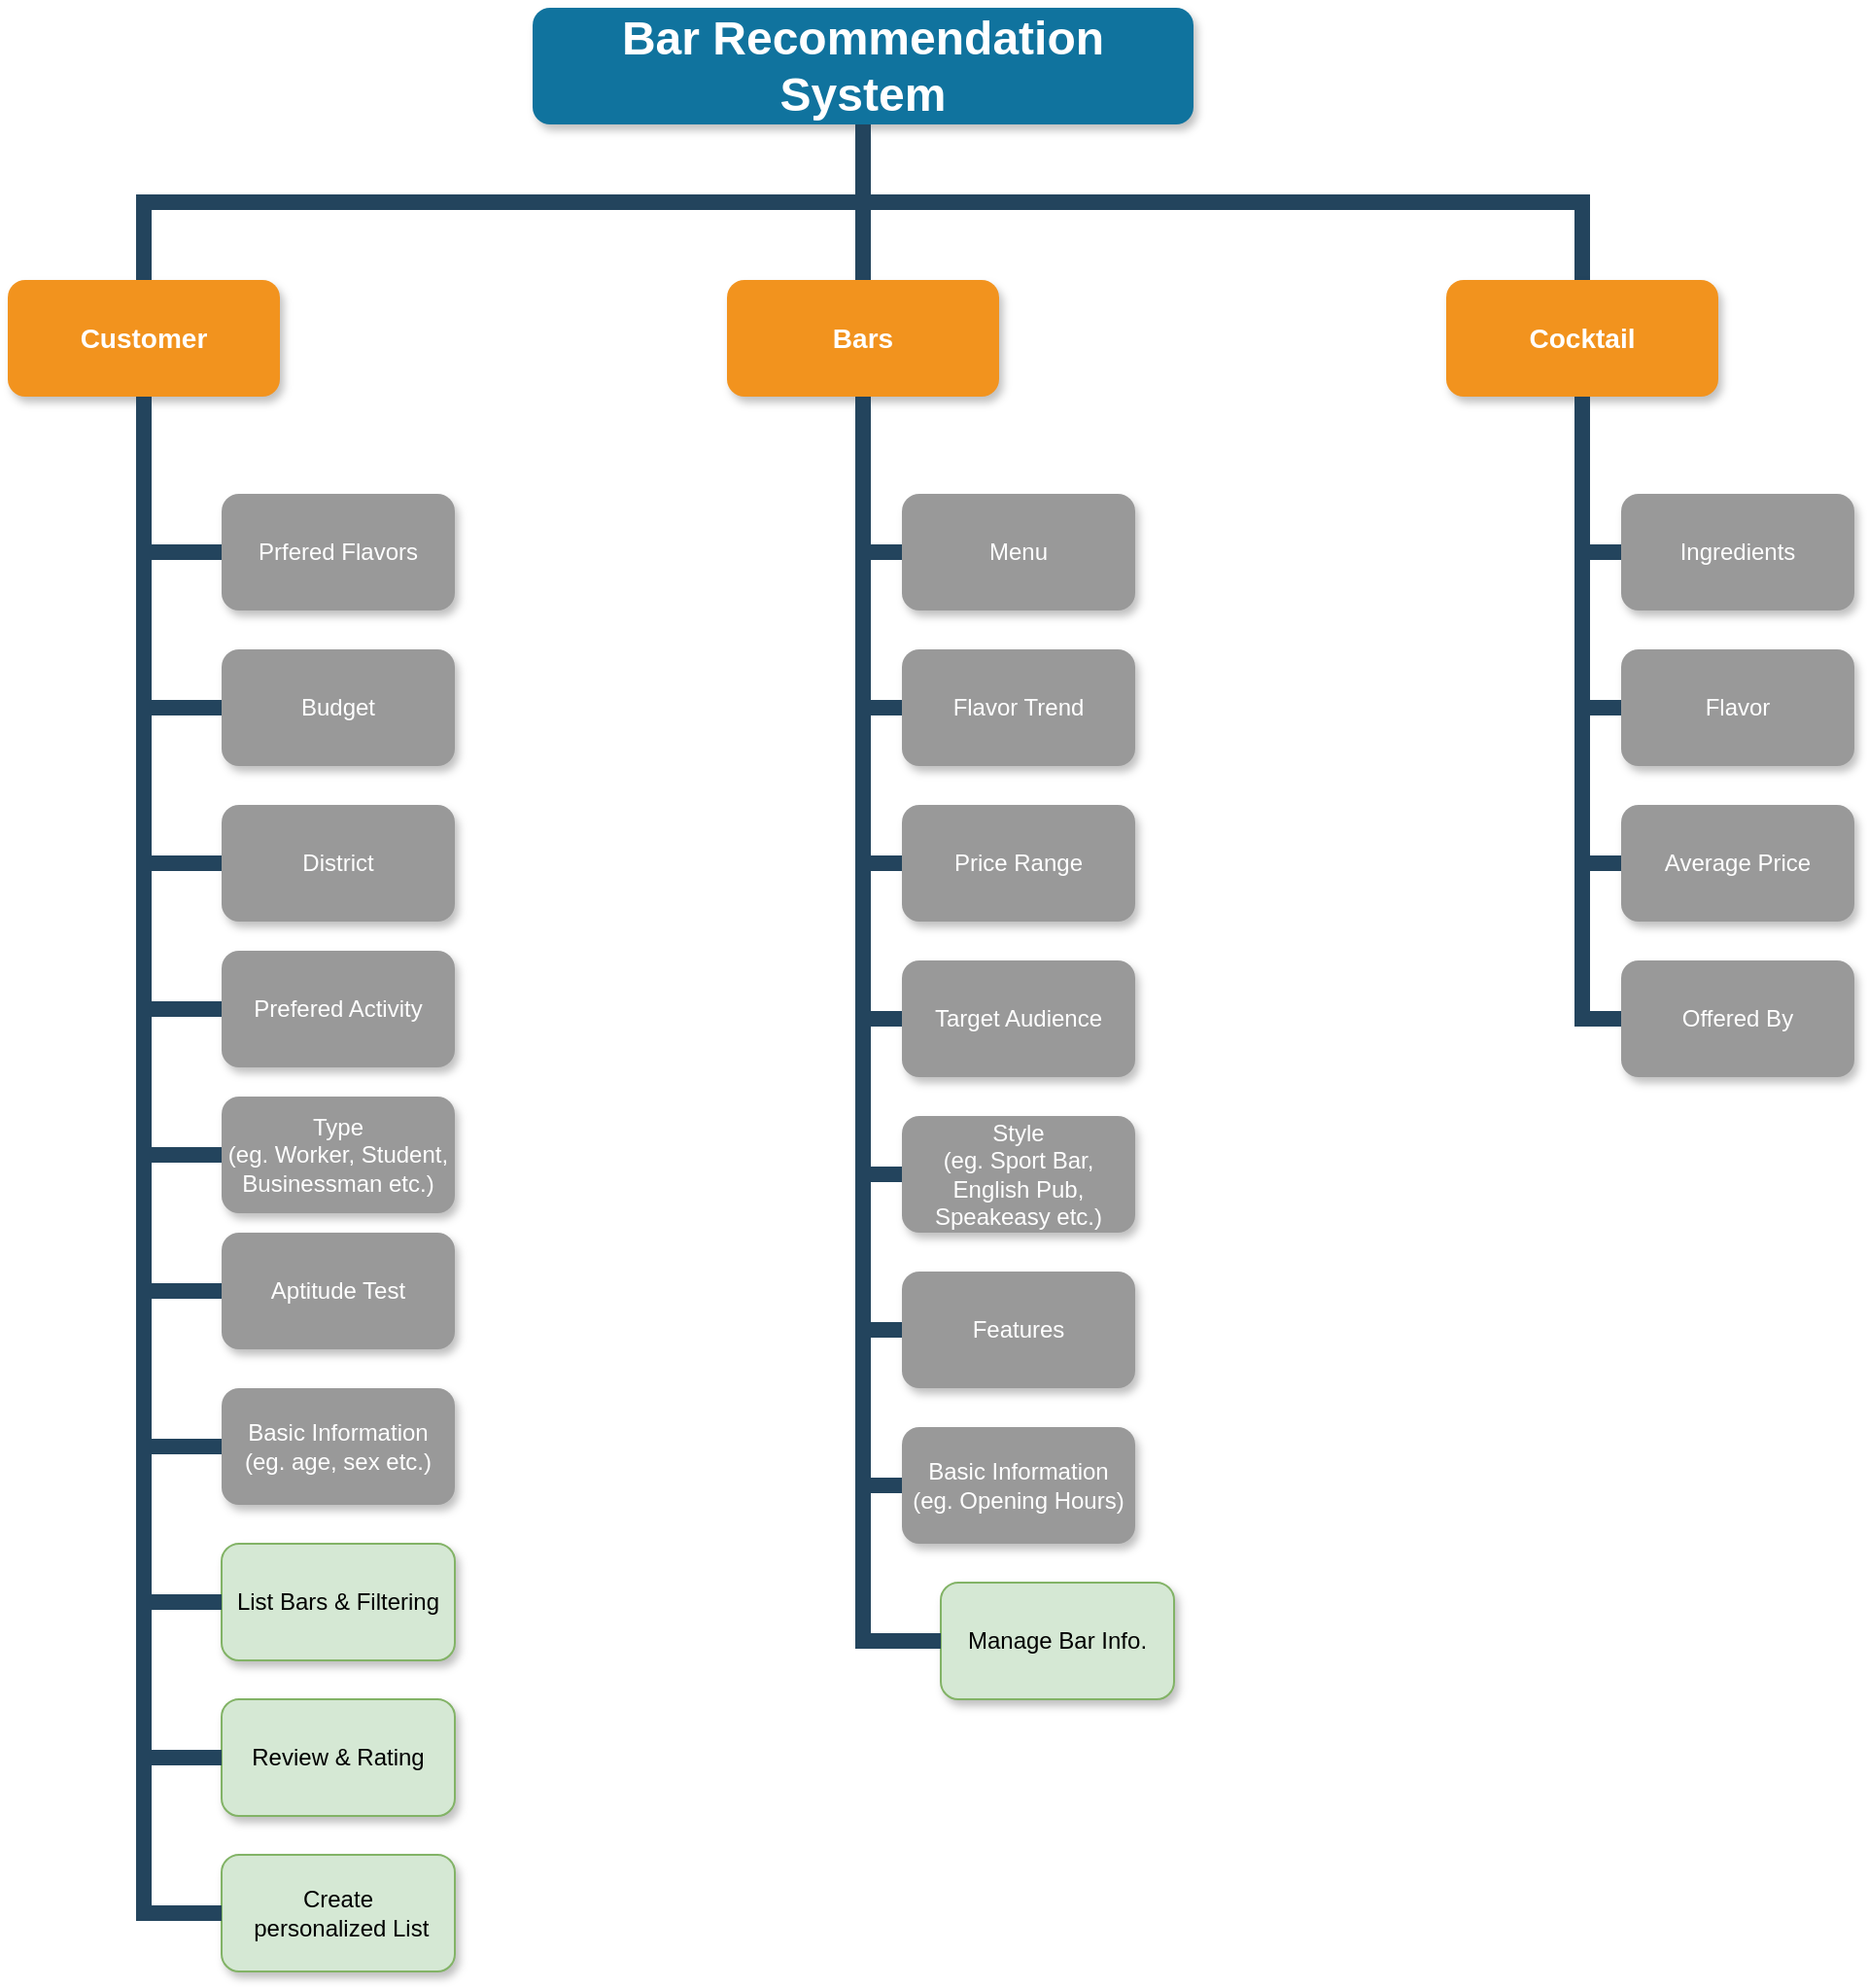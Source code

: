 <mxfile version="24.2.0" type="github">
  <diagram name="Page-1" id="64c3da0e-402f-94eb-ee01-a36477274f13">
    <mxGraphModel dx="587" dy="302" grid="1" gridSize="10" guides="1" tooltips="1" connect="1" arrows="1" fold="1" page="1" pageScale="1" pageWidth="1169" pageHeight="826" background="none" math="0" shadow="0">
      <root>
        <mxCell id="0" />
        <mxCell id="1" parent="0" />
        <mxCell id="2" value="Bar Recommendation System" style="whiteSpace=wrap;rounded=1;shadow=1;fillColor=#10739E;strokeColor=none;fontColor=#FFFFFF;fontStyle=1;fontSize=24" parent="1" vertex="1">
          <mxGeometry x="430" y="30" width="340" height="60" as="geometry" />
        </mxCell>
        <mxCell id="3" value="Customer" style="whiteSpace=wrap;rounded=1;fillColor=#F2931E;strokeColor=none;shadow=1;fontColor=#FFFFFF;fontStyle=1;fontSize=14" parent="1" vertex="1">
          <mxGeometry x="160" y="170.0" width="140" height="60" as="geometry" />
        </mxCell>
        <mxCell id="4" value="Bars" style="whiteSpace=wrap;rounded=1;fillColor=#F2931E;strokeColor=none;shadow=1;fontColor=#FFFFFF;fontStyle=1;fontSize=14" parent="1" vertex="1">
          <mxGeometry x="530" y="170.0" width="140" height="60" as="geometry" />
        </mxCell>
        <mxCell id="23" value="Prfered Flavors" style="whiteSpace=wrap;rounded=1;fillColor=#999999;strokeColor=none;shadow=1;fontColor=#FFFFFF;fontStyle=0" parent="1" vertex="1">
          <mxGeometry x="270.0" y="280.0" width="120" height="60" as="geometry" />
        </mxCell>
        <mxCell id="24" value="Budget" style="whiteSpace=wrap;rounded=1;fillColor=#999999;strokeColor=none;shadow=1;fontColor=#FFFFFF;fontStyle=0" parent="1" vertex="1">
          <mxGeometry x="270.0" y="360.0" width="120" height="60" as="geometry" />
        </mxCell>
        <mxCell id="25" value="District" style="whiteSpace=wrap;rounded=1;fillColor=#999999;strokeColor=none;shadow=1;fontColor=#FFFFFF;fontStyle=0" parent="1" vertex="1">
          <mxGeometry x="270.0" y="440.0" width="120" height="60" as="geometry" />
        </mxCell>
        <mxCell id="229" value="" style="edgeStyle=elbowEdgeStyle;elbow=vertical;rounded=0;fontColor=#000000;endArrow=none;endFill=0;strokeWidth=8;strokeColor=#23445D;" parent="1" source="2" target="3" edge="1">
          <mxGeometry width="100" height="100" relative="1" as="geometry">
            <mxPoint x="540" y="140" as="sourcePoint" />
            <mxPoint x="640" y="40" as="targetPoint" />
          </mxGeometry>
        </mxCell>
        <mxCell id="230" value="" style="edgeStyle=elbowEdgeStyle;elbow=vertical;rounded=0;fontColor=#000000;endArrow=none;endFill=0;strokeWidth=8;strokeColor=#23445D;" parent="1" source="2" target="4" edge="1">
          <mxGeometry width="100" height="100" relative="1" as="geometry">
            <mxPoint x="550" y="150" as="sourcePoint" />
            <mxPoint x="650" y="50" as="targetPoint" />
          </mxGeometry>
        </mxCell>
        <mxCell id="231" value="" style="edgeStyle=elbowEdgeStyle;elbow=vertical;rounded=0;fontColor=#000000;endArrow=none;endFill=0;strokeWidth=8;strokeColor=#23445D;entryX=0.5;entryY=0;entryDx=0;entryDy=0;" parent="1" source="2" target="PwZLuehJ7hWIkMbw8IJj-255" edge="1">
          <mxGeometry width="100" height="100" relative="1" as="geometry">
            <mxPoint x="560" y="160" as="sourcePoint" />
            <mxPoint x="970" y="170.0" as="targetPoint" />
          </mxGeometry>
        </mxCell>
        <mxCell id="PwZLuehJ7hWIkMbw8IJj-236" value="" style="edgeStyle=elbowEdgeStyle;elbow=horizontal;rounded=0;fontColor=#000000;endArrow=none;endFill=0;strokeWidth=8;strokeColor=#23445D;exitX=0.5;exitY=1;exitDx=0;exitDy=0;entryX=0;entryY=0.5;entryDx=0;entryDy=0;" parent="1" source="3" target="23" edge="1">
          <mxGeometry width="100" height="100" relative="1" as="geometry">
            <mxPoint x="230" y="290" as="sourcePoint" />
            <mxPoint x="230" y="310" as="targetPoint" />
            <Array as="points">
              <mxPoint x="230" y="280" />
            </Array>
          </mxGeometry>
        </mxCell>
        <mxCell id="PwZLuehJ7hWIkMbw8IJj-237" value="" style="edgeStyle=elbowEdgeStyle;elbow=horizontal;rounded=0;fontColor=#000000;endArrow=none;endFill=0;strokeWidth=8;strokeColor=#23445D;exitX=0.5;exitY=1;exitDx=0;exitDy=0;" parent="1" target="24" edge="1">
          <mxGeometry width="100" height="100" relative="1" as="geometry">
            <mxPoint x="230" y="230" as="sourcePoint" />
            <mxPoint x="240" y="310" as="targetPoint" />
            <Array as="points">
              <mxPoint x="230" y="280" />
            </Array>
          </mxGeometry>
        </mxCell>
        <mxCell id="PwZLuehJ7hWIkMbw8IJj-238" value="" style="edgeStyle=elbowEdgeStyle;elbow=horizontal;rounded=0;fontColor=#000000;endArrow=none;endFill=0;strokeWidth=8;strokeColor=#23445D;exitX=0.5;exitY=1;exitDx=0;exitDy=0;" parent="1" target="25" edge="1">
          <mxGeometry width="100" height="100" relative="1" as="geometry">
            <mxPoint x="230" y="230" as="sourcePoint" />
            <mxPoint x="240" y="310" as="targetPoint" />
            <Array as="points">
              <mxPoint x="230" y="280" />
            </Array>
          </mxGeometry>
        </mxCell>
        <mxCell id="PwZLuehJ7hWIkMbw8IJj-241" value="Menu" style="whiteSpace=wrap;rounded=1;fillColor=#999999;strokeColor=none;shadow=1;fontColor=#FFFFFF;fontStyle=0" parent="1" vertex="1">
          <mxGeometry x="620" y="280.0" width="120" height="60" as="geometry" />
        </mxCell>
        <mxCell id="PwZLuehJ7hWIkMbw8IJj-242" value="Flavor Trend" style="whiteSpace=wrap;rounded=1;fillColor=#999999;strokeColor=none;shadow=1;fontColor=#FFFFFF;fontStyle=0" parent="1" vertex="1">
          <mxGeometry x="620.0" y="360.0" width="120" height="60" as="geometry" />
        </mxCell>
        <mxCell id="PwZLuehJ7hWIkMbw8IJj-243" value="Price Range" style="whiteSpace=wrap;rounded=1;fillColor=#999999;strokeColor=none;shadow=1;fontColor=#FFFFFF;fontStyle=0" parent="1" vertex="1">
          <mxGeometry x="620" y="440.0" width="120" height="60" as="geometry" />
        </mxCell>
        <mxCell id="PwZLuehJ7hWIkMbw8IJj-244" value="Target Audience" style="whiteSpace=wrap;rounded=1;fillColor=#999999;strokeColor=none;shadow=1;fontColor=#FFFFFF;fontStyle=0" parent="1" vertex="1">
          <mxGeometry x="620.0" y="520.0" width="120" height="60" as="geometry" />
        </mxCell>
        <mxCell id="PwZLuehJ7hWIkMbw8IJj-245" value="Style&#xa;(eg. Sport Bar, English Pub,&#xa;Speakeasy etc.)" style="whiteSpace=wrap;rounded=1;fillColor=#999999;strokeColor=none;shadow=1;fontColor=#FFFFFF;fontStyle=0" parent="1" vertex="1">
          <mxGeometry x="620.0" y="600.0" width="120" height="60" as="geometry" />
        </mxCell>
        <mxCell id="PwZLuehJ7hWIkMbw8IJj-246" value="" style="edgeStyle=elbowEdgeStyle;elbow=horizontal;rounded=0;fontColor=#000000;endArrow=none;endFill=0;strokeWidth=8;strokeColor=#23445D;entryX=0;entryY=0.5;entryDx=0;entryDy=0;exitX=0.5;exitY=1;exitDx=0;exitDy=0;" parent="1" source="4" target="PwZLuehJ7hWIkMbw8IJj-241" edge="1">
          <mxGeometry width="100" height="100" relative="1" as="geometry">
            <mxPoint x="600" y="280" as="sourcePoint" />
            <mxPoint x="650" y="680" as="targetPoint" />
            <Array as="points">
              <mxPoint x="600" y="330" />
            </Array>
          </mxGeometry>
        </mxCell>
        <mxCell id="PwZLuehJ7hWIkMbw8IJj-247" value="" style="edgeStyle=elbowEdgeStyle;elbow=horizontal;rounded=0;fontColor=#000000;endArrow=none;endFill=0;strokeWidth=8;strokeColor=#23445D;entryX=0;entryY=0.5;entryDx=0;entryDy=0;" parent="1" target="PwZLuehJ7hWIkMbw8IJj-242" edge="1">
          <mxGeometry width="100" height="100" relative="1" as="geometry">
            <mxPoint x="600" y="230" as="sourcePoint" />
            <mxPoint x="620" y="310" as="targetPoint" />
            <Array as="points">
              <mxPoint x="600" y="330" />
            </Array>
          </mxGeometry>
        </mxCell>
        <mxCell id="PwZLuehJ7hWIkMbw8IJj-248" value="" style="edgeStyle=elbowEdgeStyle;elbow=horizontal;rounded=0;fontColor=#000000;endArrow=none;endFill=0;strokeWidth=8;strokeColor=#23445D;entryX=0;entryY=0.5;entryDx=0;entryDy=0;exitX=0.5;exitY=1;exitDx=0;exitDy=0;" parent="1" source="4" target="PwZLuehJ7hWIkMbw8IJj-243" edge="1">
          <mxGeometry width="100" height="100" relative="1" as="geometry">
            <mxPoint x="600" y="240" as="sourcePoint" />
            <mxPoint x="620" y="400" as="targetPoint" />
            <Array as="points">
              <mxPoint x="600" y="340" />
            </Array>
          </mxGeometry>
        </mxCell>
        <mxCell id="PwZLuehJ7hWIkMbw8IJj-249" value="Prefered Activity" style="whiteSpace=wrap;rounded=1;fillColor=#999999;strokeColor=none;shadow=1;fontColor=#FFFFFF;fontStyle=0" parent="1" vertex="1">
          <mxGeometry x="270.0" y="515.0" width="120" height="60" as="geometry" />
        </mxCell>
        <mxCell id="PwZLuehJ7hWIkMbw8IJj-250" value="" style="edgeStyle=elbowEdgeStyle;elbow=horizontal;rounded=0;fontColor=#000000;endArrow=none;endFill=0;strokeWidth=8;strokeColor=#23445D;entryX=0;entryY=0.5;entryDx=0;entryDy=0;exitX=0.5;exitY=1;exitDx=0;exitDy=0;" parent="1" source="3" target="PwZLuehJ7hWIkMbw8IJj-249" edge="1">
          <mxGeometry width="100" height="100" relative="1" as="geometry">
            <mxPoint x="230" y="250" as="sourcePoint" />
            <mxPoint x="230" y="545" as="targetPoint" />
            <Array as="points">
              <mxPoint x="230" y="515" />
            </Array>
          </mxGeometry>
        </mxCell>
        <mxCell id="PwZLuehJ7hWIkMbw8IJj-251" value="" style="edgeStyle=elbowEdgeStyle;elbow=horizontal;rounded=0;fontColor=#000000;endArrow=none;endFill=0;strokeWidth=8;strokeColor=#23445D;entryX=0;entryY=0.5;entryDx=0;entryDy=0;exitX=0.5;exitY=1;exitDx=0;exitDy=0;" parent="1" source="4" target="PwZLuehJ7hWIkMbw8IJj-244" edge="1">
          <mxGeometry width="100" height="100" relative="1" as="geometry">
            <mxPoint x="610" y="240" as="sourcePoint" />
            <mxPoint x="630" y="480" as="targetPoint" />
            <Array as="points">
              <mxPoint x="600" y="390" />
            </Array>
          </mxGeometry>
        </mxCell>
        <mxCell id="PwZLuehJ7hWIkMbw8IJj-252" value="" style="edgeStyle=elbowEdgeStyle;elbow=horizontal;rounded=0;fontColor=#000000;endArrow=none;endFill=0;strokeWidth=8;strokeColor=#23445D;entryX=0;entryY=0.5;entryDx=0;entryDy=0;exitX=0.5;exitY=1;exitDx=0;exitDy=0;" parent="1" source="4" target="PwZLuehJ7hWIkMbw8IJj-245" edge="1">
          <mxGeometry width="100" height="100" relative="1" as="geometry">
            <mxPoint x="600" y="240" as="sourcePoint" />
            <mxPoint x="620" y="560" as="targetPoint" />
            <Array as="points">
              <mxPoint x="600" y="400" />
            </Array>
          </mxGeometry>
        </mxCell>
        <mxCell id="PwZLuehJ7hWIkMbw8IJj-253" value="Type&#xa;(eg. Worker, Student, Businessman etc.)" style="whiteSpace=wrap;rounded=1;fillColor=#999999;strokeColor=none;shadow=1;fontColor=#FFFFFF;fontStyle=0" parent="1" vertex="1">
          <mxGeometry x="270.0" y="590.0" width="120" height="60" as="geometry" />
        </mxCell>
        <mxCell id="PwZLuehJ7hWIkMbw8IJj-254" value="" style="edgeStyle=elbowEdgeStyle;elbow=horizontal;rounded=0;fontColor=#000000;endArrow=none;endFill=0;strokeWidth=8;strokeColor=#23445D;exitX=0.5;exitY=1;exitDx=0;exitDy=0;entryX=0;entryY=0.5;entryDx=0;entryDy=0;" parent="1" target="PwZLuehJ7hWIkMbw8IJj-253" edge="1">
          <mxGeometry width="100" height="100" relative="1" as="geometry">
            <mxPoint x="230" y="540" as="sourcePoint" />
            <mxPoint x="230" y="620" as="targetPoint" />
            <Array as="points">
              <mxPoint x="230" y="590" />
            </Array>
          </mxGeometry>
        </mxCell>
        <mxCell id="PwZLuehJ7hWIkMbw8IJj-255" value="Cocktail" style="whiteSpace=wrap;rounded=1;fillColor=#F2931E;strokeColor=none;shadow=1;fontColor=#FFFFFF;fontStyle=1;fontSize=14" parent="1" vertex="1">
          <mxGeometry x="900" y="170.0" width="140" height="60" as="geometry" />
        </mxCell>
        <mxCell id="PwZLuehJ7hWIkMbw8IJj-256" value="Ingredients" style="whiteSpace=wrap;rounded=1;fillColor=#999999;strokeColor=none;shadow=1;fontColor=#FFFFFF;fontStyle=0" parent="1" vertex="1">
          <mxGeometry x="990" y="280.0" width="120" height="60" as="geometry" />
        </mxCell>
        <mxCell id="PwZLuehJ7hWIkMbw8IJj-257" value="Flavor" style="whiteSpace=wrap;rounded=1;fillColor=#999999;strokeColor=none;shadow=1;fontColor=#FFFFFF;fontStyle=0" parent="1" vertex="1">
          <mxGeometry x="990.0" y="360.0" width="120" height="60" as="geometry" />
        </mxCell>
        <mxCell id="PwZLuehJ7hWIkMbw8IJj-258" value="Average Price" style="whiteSpace=wrap;rounded=1;fillColor=#999999;strokeColor=none;shadow=1;fontColor=#FFFFFF;fontStyle=0" parent="1" vertex="1">
          <mxGeometry x="990" y="440.0" width="120" height="60" as="geometry" />
        </mxCell>
        <mxCell id="PwZLuehJ7hWIkMbw8IJj-259" value="Offered By" style="whiteSpace=wrap;rounded=1;fillColor=#999999;strokeColor=none;shadow=1;fontColor=#FFFFFF;fontStyle=0" parent="1" vertex="1">
          <mxGeometry x="990.0" y="520.0" width="120" height="60" as="geometry" />
        </mxCell>
        <mxCell id="PwZLuehJ7hWIkMbw8IJj-261" value="" style="edgeStyle=elbowEdgeStyle;elbow=horizontal;rounded=0;fontColor=#000000;endArrow=none;endFill=0;strokeWidth=8;strokeColor=#23445D;entryX=0;entryY=0.5;entryDx=0;entryDy=0;exitX=0.5;exitY=1;exitDx=0;exitDy=0;" parent="1" source="PwZLuehJ7hWIkMbw8IJj-255" target="PwZLuehJ7hWIkMbw8IJj-256" edge="1">
          <mxGeometry width="100" height="100" relative="1" as="geometry">
            <mxPoint x="970" y="280" as="sourcePoint" />
            <mxPoint x="1020" y="680" as="targetPoint" />
            <Array as="points">
              <mxPoint x="970" y="330" />
            </Array>
          </mxGeometry>
        </mxCell>
        <mxCell id="PwZLuehJ7hWIkMbw8IJj-262" value="" style="edgeStyle=elbowEdgeStyle;elbow=horizontal;rounded=0;fontColor=#000000;endArrow=none;endFill=0;strokeWidth=8;strokeColor=#23445D;entryX=0;entryY=0.5;entryDx=0;entryDy=0;" parent="1" target="PwZLuehJ7hWIkMbw8IJj-257" edge="1">
          <mxGeometry width="100" height="100" relative="1" as="geometry">
            <mxPoint x="970" y="230" as="sourcePoint" />
            <mxPoint x="990" y="310" as="targetPoint" />
            <Array as="points">
              <mxPoint x="970" y="330" />
            </Array>
          </mxGeometry>
        </mxCell>
        <mxCell id="PwZLuehJ7hWIkMbw8IJj-263" value="" style="edgeStyle=elbowEdgeStyle;elbow=horizontal;rounded=0;fontColor=#000000;endArrow=none;endFill=0;strokeWidth=8;strokeColor=#23445D;entryX=0;entryY=0.5;entryDx=0;entryDy=0;exitX=0.5;exitY=1;exitDx=0;exitDy=0;" parent="1" source="PwZLuehJ7hWIkMbw8IJj-255" target="PwZLuehJ7hWIkMbw8IJj-258" edge="1">
          <mxGeometry width="100" height="100" relative="1" as="geometry">
            <mxPoint x="970" y="240" as="sourcePoint" />
            <mxPoint x="990" y="400" as="targetPoint" />
            <Array as="points">
              <mxPoint x="970" y="340" />
            </Array>
          </mxGeometry>
        </mxCell>
        <mxCell id="PwZLuehJ7hWIkMbw8IJj-264" value="" style="edgeStyle=elbowEdgeStyle;elbow=horizontal;rounded=0;fontColor=#000000;endArrow=none;endFill=0;strokeWidth=8;strokeColor=#23445D;entryX=0;entryY=0.5;entryDx=0;entryDy=0;exitX=0.5;exitY=1;exitDx=0;exitDy=0;" parent="1" source="PwZLuehJ7hWIkMbw8IJj-255" target="PwZLuehJ7hWIkMbw8IJj-259" edge="1">
          <mxGeometry width="100" height="100" relative="1" as="geometry">
            <mxPoint x="980" y="240" as="sourcePoint" />
            <mxPoint x="1000" y="480" as="targetPoint" />
            <Array as="points">
              <mxPoint x="970" y="390" />
            </Array>
          </mxGeometry>
        </mxCell>
        <mxCell id="PwZLuehJ7hWIkMbw8IJj-266" value="Features" style="whiteSpace=wrap;rounded=1;fillColor=#999999;strokeColor=none;shadow=1;fontColor=#FFFFFF;fontStyle=0" parent="1" vertex="1">
          <mxGeometry x="620" y="680.0" width="120" height="60" as="geometry" />
        </mxCell>
        <mxCell id="PwZLuehJ7hWIkMbw8IJj-267" value="" style="edgeStyle=elbowEdgeStyle;elbow=horizontal;rounded=0;fontColor=#000000;endArrow=none;endFill=0;strokeWidth=8;strokeColor=#23445D;entryX=0;entryY=0.5;entryDx=0;entryDy=0;exitX=0.5;exitY=1;exitDx=0;exitDy=0;" parent="1" target="PwZLuehJ7hWIkMbw8IJj-266" edge="1">
          <mxGeometry width="100" height="100" relative="1" as="geometry">
            <mxPoint x="600" y="630" as="sourcePoint" />
            <mxPoint x="650" y="1080" as="targetPoint" />
            <Array as="points">
              <mxPoint x="600" y="730" />
            </Array>
          </mxGeometry>
        </mxCell>
        <mxCell id="PwZLuehJ7hWIkMbw8IJj-268" value="Aptitude Test" style="whiteSpace=wrap;rounded=1;fillColor=#999999;strokeColor=none;shadow=1;fontColor=#FFFFFF;fontStyle=0" parent="1" vertex="1">
          <mxGeometry x="270.0" y="660.0" width="120" height="60" as="geometry" />
        </mxCell>
        <mxCell id="PwZLuehJ7hWIkMbw8IJj-269" value="" style="edgeStyle=elbowEdgeStyle;elbow=horizontal;rounded=0;fontColor=#000000;endArrow=none;endFill=0;strokeWidth=8;strokeColor=#23445D;exitX=0.5;exitY=1;exitDx=0;exitDy=0;entryX=0;entryY=0.5;entryDx=0;entryDy=0;" parent="1" target="PwZLuehJ7hWIkMbw8IJj-268" edge="1">
          <mxGeometry width="100" height="100" relative="1" as="geometry">
            <mxPoint x="230" y="610" as="sourcePoint" />
            <mxPoint x="230" y="690" as="targetPoint" />
            <Array as="points">
              <mxPoint x="230" y="660" />
            </Array>
          </mxGeometry>
        </mxCell>
        <mxCell id="PwZLuehJ7hWIkMbw8IJj-272" value="Basic Information&#xa;(eg. Opening Hours)" style="whiteSpace=wrap;rounded=1;fillColor=#999999;strokeColor=none;shadow=1;fontColor=#FFFFFF;fontStyle=0" parent="1" vertex="1">
          <mxGeometry x="620" y="760.0" width="120" height="60" as="geometry" />
        </mxCell>
        <mxCell id="PwZLuehJ7hWIkMbw8IJj-273" value="" style="edgeStyle=elbowEdgeStyle;elbow=horizontal;rounded=0;fontColor=#000000;endArrow=none;endFill=0;strokeWidth=8;strokeColor=#23445D;entryX=0;entryY=0.5;entryDx=0;entryDy=0;exitX=0.5;exitY=1;exitDx=0;exitDy=0;" parent="1" target="PwZLuehJ7hWIkMbw8IJj-272" edge="1">
          <mxGeometry width="100" height="100" relative="1" as="geometry">
            <mxPoint x="600" y="710" as="sourcePoint" />
            <mxPoint x="650" y="1160" as="targetPoint" />
            <Array as="points">
              <mxPoint x="600" y="810" />
            </Array>
          </mxGeometry>
        </mxCell>
        <mxCell id="PwZLuehJ7hWIkMbw8IJj-274" value="Basic Information&#xa;(eg. age, sex etc.)" style="whiteSpace=wrap;rounded=1;fillColor=#999999;strokeColor=none;shadow=1;fontColor=#FFFFFF;fontStyle=0" parent="1" vertex="1">
          <mxGeometry x="270.0" y="740.0" width="120" height="60" as="geometry" />
        </mxCell>
        <mxCell id="PwZLuehJ7hWIkMbw8IJj-275" value="" style="edgeStyle=elbowEdgeStyle;elbow=horizontal;rounded=0;fontColor=#000000;endArrow=none;endFill=0;strokeWidth=8;strokeColor=#23445D;exitX=0.5;exitY=1;exitDx=0;exitDy=0;entryX=0;entryY=0.5;entryDx=0;entryDy=0;" parent="1" target="PwZLuehJ7hWIkMbw8IJj-274" edge="1">
          <mxGeometry width="100" height="100" relative="1" as="geometry">
            <mxPoint x="230" y="690" as="sourcePoint" />
            <mxPoint x="230" y="770" as="targetPoint" />
            <Array as="points">
              <mxPoint x="230" y="740" />
            </Array>
          </mxGeometry>
        </mxCell>
        <mxCell id="LRGhZT7GojGfpb7mA8rz-231" value="List Bars &amp; Filtering" style="whiteSpace=wrap;rounded=1;fillColor=#d5e8d4;strokeColor=#82b366;shadow=1;fontStyle=0;" vertex="1" parent="1">
          <mxGeometry x="270.0" y="820.0" width="120" height="60" as="geometry" />
        </mxCell>
        <mxCell id="LRGhZT7GojGfpb7mA8rz-232" value="" style="edgeStyle=elbowEdgeStyle;elbow=horizontal;rounded=0;fontColor=#000000;endArrow=none;endFill=0;strokeWidth=8;strokeColor=#23445D;exitX=0.5;exitY=1;exitDx=0;exitDy=0;entryX=0;entryY=0.5;entryDx=0;entryDy=0;" edge="1" parent="1">
          <mxGeometry width="100" height="100" relative="1" as="geometry">
            <mxPoint x="230" y="770" as="sourcePoint" />
            <mxPoint x="270" y="850" as="targetPoint" />
            <Array as="points">
              <mxPoint x="230" y="890" />
            </Array>
          </mxGeometry>
        </mxCell>
        <mxCell id="LRGhZT7GojGfpb7mA8rz-233" value="Review &amp; Rating" style="whiteSpace=wrap;rounded=1;fillColor=#d5e8d4;strokeColor=#82b366;shadow=1;fontStyle=0;" vertex="1" parent="1">
          <mxGeometry x="270.0" y="900.0" width="120" height="60" as="geometry" />
        </mxCell>
        <mxCell id="LRGhZT7GojGfpb7mA8rz-234" value="" style="edgeStyle=elbowEdgeStyle;elbow=horizontal;rounded=0;fontColor=#000000;endArrow=none;endFill=0;strokeWidth=8;strokeColor=#23445D;exitX=0.5;exitY=1;exitDx=0;exitDy=0;entryX=0;entryY=0.5;entryDx=0;entryDy=0;" edge="1" parent="1">
          <mxGeometry width="100" height="100" relative="1" as="geometry">
            <mxPoint x="230" y="850" as="sourcePoint" />
            <mxPoint x="270" y="930" as="targetPoint" />
            <Array as="points">
              <mxPoint x="230" y="970" />
            </Array>
          </mxGeometry>
        </mxCell>
        <mxCell id="LRGhZT7GojGfpb7mA8rz-235" value="Create&#xa; personalized List" style="whiteSpace=wrap;rounded=1;fillColor=#d5e8d4;strokeColor=#82b366;shadow=1;fontStyle=0;" vertex="1" parent="1">
          <mxGeometry x="270.0" y="980.0" width="120" height="60" as="geometry" />
        </mxCell>
        <mxCell id="LRGhZT7GojGfpb7mA8rz-236" value="" style="edgeStyle=elbowEdgeStyle;elbow=horizontal;rounded=0;fontColor=#000000;endArrow=none;endFill=0;strokeWidth=8;strokeColor=#23445D;exitX=0.5;exitY=1;exitDx=0;exitDy=0;entryX=0;entryY=0.5;entryDx=0;entryDy=0;" edge="1" parent="1">
          <mxGeometry width="100" height="100" relative="1" as="geometry">
            <mxPoint x="230" y="930" as="sourcePoint" />
            <mxPoint x="270" y="1010" as="targetPoint" />
            <Array as="points">
              <mxPoint x="230" y="1050" />
            </Array>
          </mxGeometry>
        </mxCell>
        <mxCell id="LRGhZT7GojGfpb7mA8rz-237" value="Manage Bar Info." style="whiteSpace=wrap;rounded=1;fillColor=#d5e8d4;strokeColor=#82b366;shadow=1;fontStyle=0;" vertex="1" parent="1">
          <mxGeometry x="640" y="840.0" width="120" height="60" as="geometry" />
        </mxCell>
        <mxCell id="LRGhZT7GojGfpb7mA8rz-238" value="" style="edgeStyle=elbowEdgeStyle;elbow=horizontal;rounded=0;fontColor=#000000;endArrow=none;endFill=0;strokeWidth=8;strokeColor=#23445D;exitX=0.5;exitY=1;exitDx=0;exitDy=0;entryX=0;entryY=0.5;entryDx=0;entryDy=0;" edge="1" parent="1">
          <mxGeometry width="100" height="100" relative="1" as="geometry">
            <mxPoint x="600" y="790" as="sourcePoint" />
            <mxPoint x="640" y="870" as="targetPoint" />
            <Array as="points">
              <mxPoint x="600" y="910" />
            </Array>
          </mxGeometry>
        </mxCell>
      </root>
    </mxGraphModel>
  </diagram>
</mxfile>
